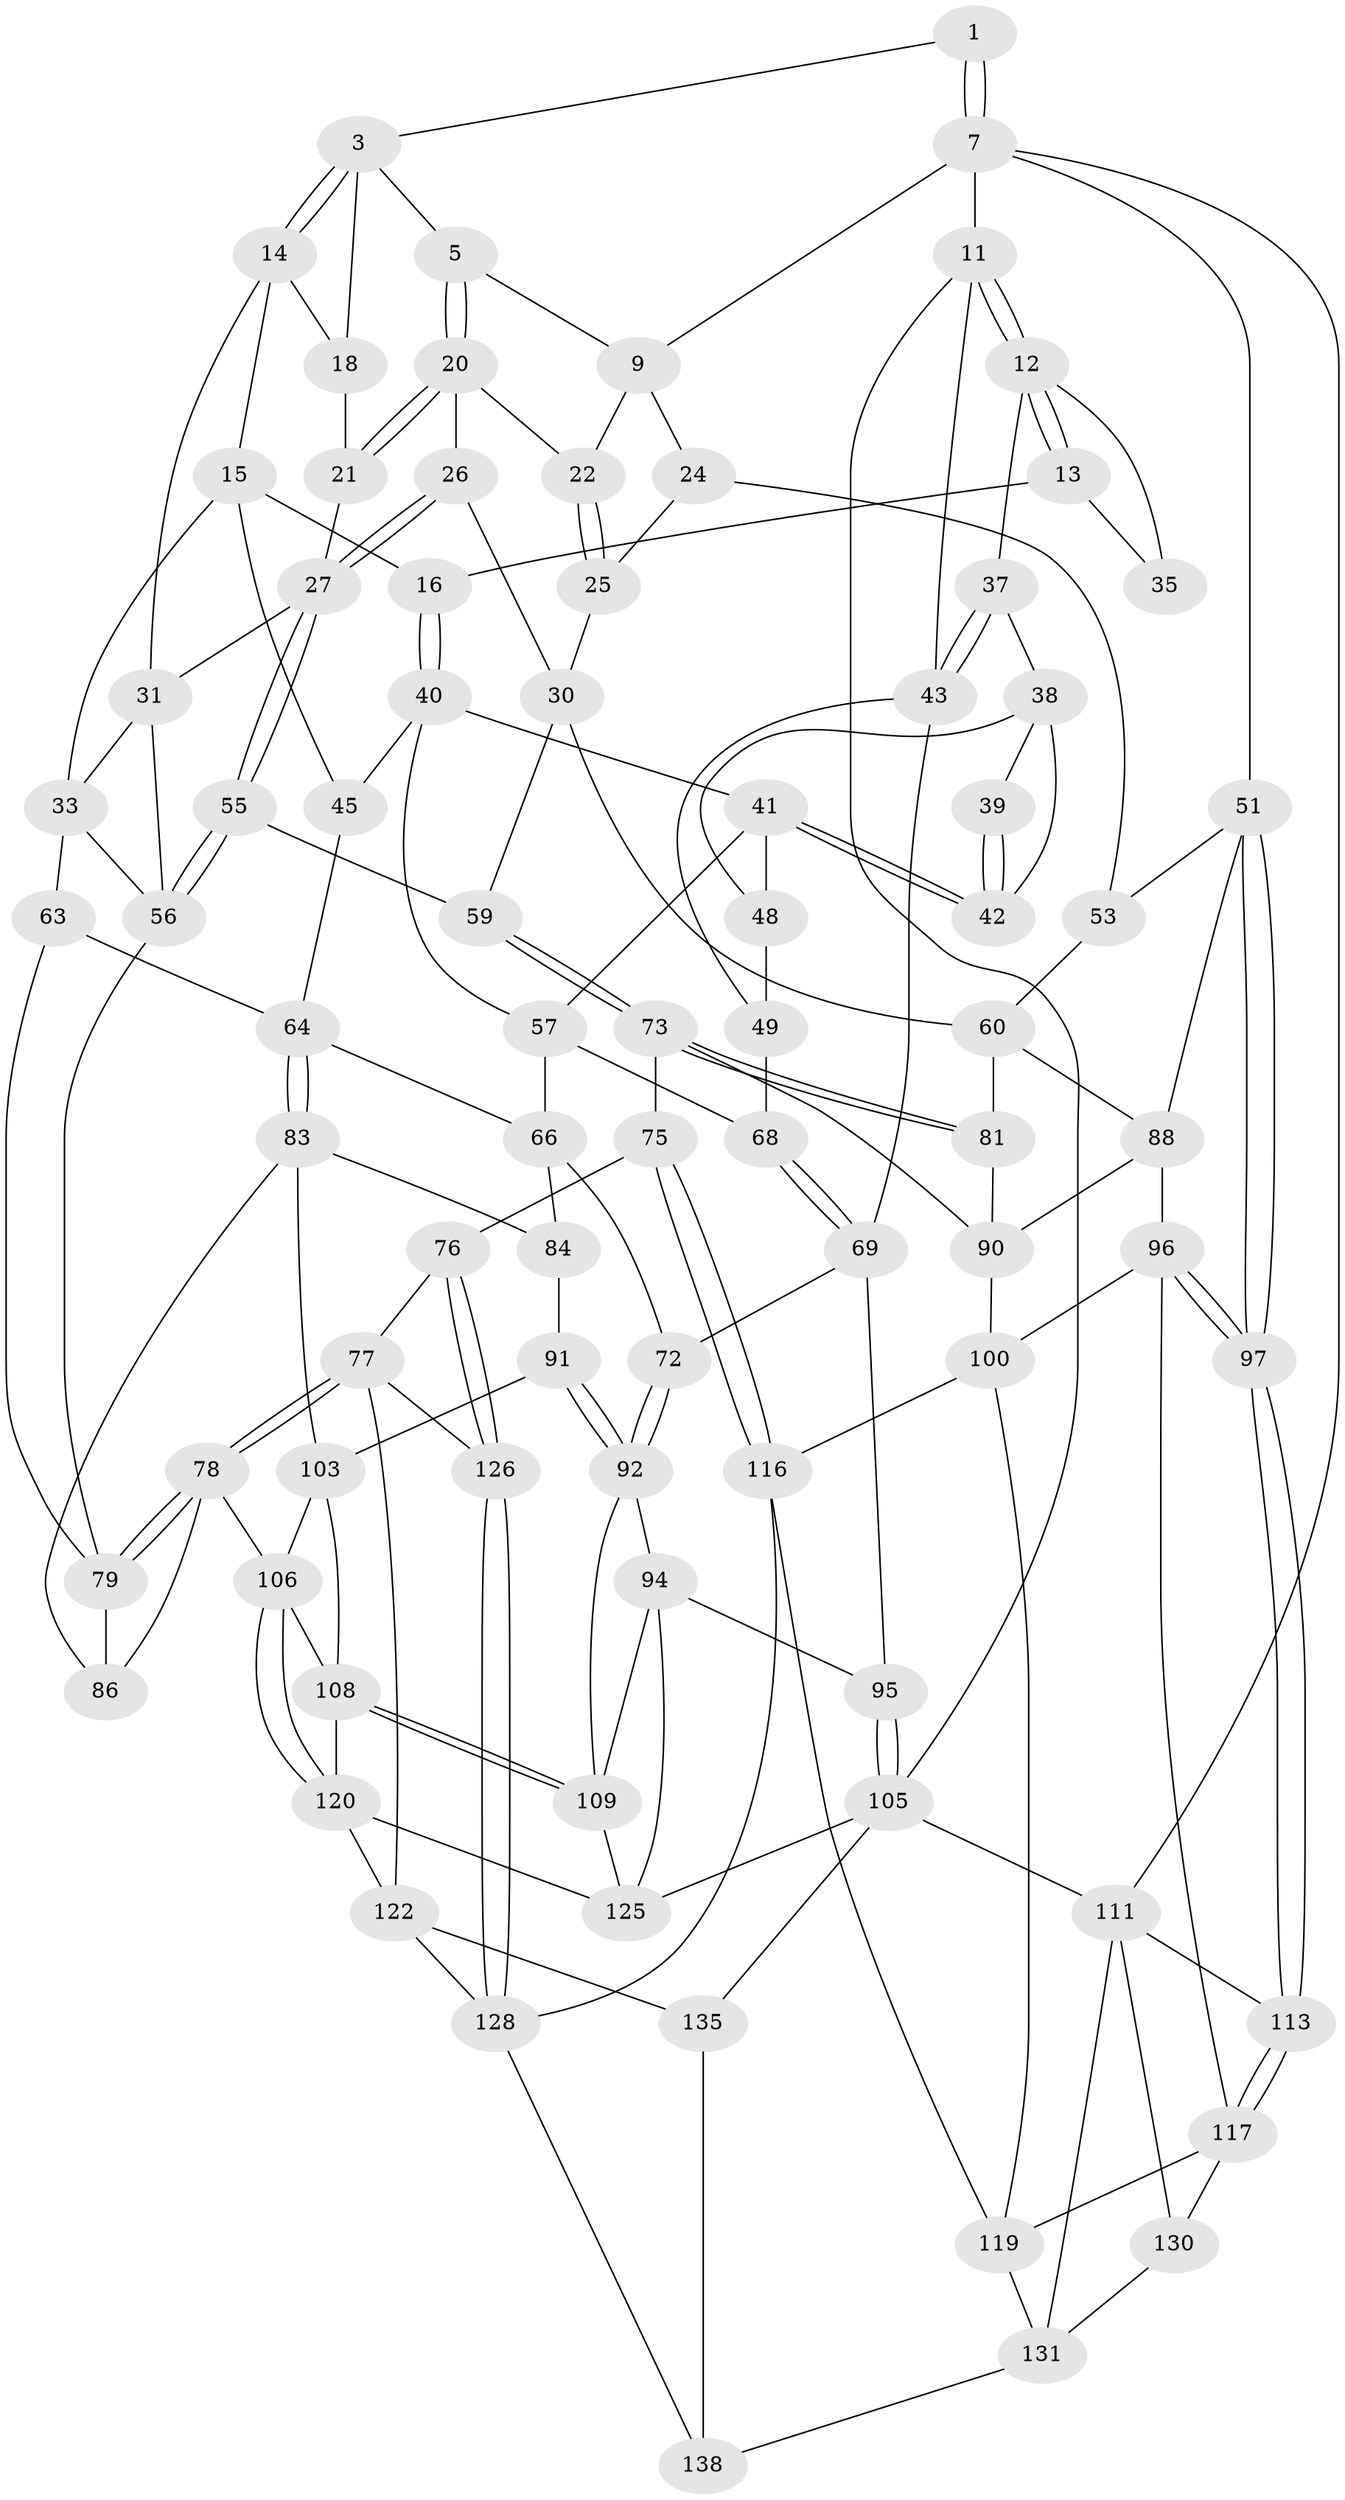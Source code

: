 // original degree distribution, {4: 0.2463768115942029, 5: 0.4855072463768116, 3: 0.021739130434782608, 6: 0.2463768115942029}
// Generated by graph-tools (version 1.1) at 2025/11/02/27/25 16:11:57]
// undirected, 84 vertices, 182 edges
graph export_dot {
graph [start="1"]
  node [color=gray90,style=filled];
  1 [pos="+0.7754869534337039+0",super="+2"];
  3 [pos="+0.4221331211230933+0.0096707562347873",super="+4"];
  5 [pos="+0.6159550071944213+0.1407896026727226",super="+6"];
  7 [pos="+1+0",super="+8"];
  9 [pos="+1+0.17570483599395842",super="+10"];
  11 [pos="+0+0"];
  12 [pos="+0+0",super="+36"];
  13 [pos="+0.34906531792710715+0",super="+17"];
  14 [pos="+0.4069895999880288+0.18427174515811937",super="+19"];
  15 [pos="+0.33127864482128755+0.23539195797297185",super="+34"];
  16 [pos="+0.2208452832918154+0.22138100270901456"];
  18 [pos="+0.5260940577411757+0.21243481837358455"];
  20 [pos="+0.6351668400269309+0.16999292282105827",super="+23"];
  21 [pos="+0.611386227495153+0.24028616079823206"];
  22 [pos="+0.7918618551382282+0.16223272719802787"];
  24 [pos="+0.9432014207534748+0.25613305619770554",super="+44"];
  25 [pos="+0.911914356619728+0.26425546304413083",super="+29"];
  26 [pos="+0.7572063431982026+0.2851860142440759"];
  27 [pos="+0.6314101438445313+0.3587636818993699",super="+28"];
  30 [pos="+0.8344038274989225+0.3430898260048673",super="+58"];
  31 [pos="+0.46567935704405794+0.2685200730682674",super="+32"];
  33 [pos="+0.3976369305150245+0.3541354854715898",super="+62"];
  35 [pos="+0.19565621727426408+0.20328496700374904"];
  37 [pos="+0.04749923871393257+0.26092200490047723"];
  38 [pos="+0.07020485573298542+0.27856930919772355",super="+47"];
  39 [pos="+0.1751033068542648+0.217765923634133"];
  40 [pos="+0.22179724982399765+0.2698414151232714",super="+46"];
  41 [pos="+0.1314967198878026+0.3357077796542534",super="+54"];
  42 [pos="+0.12046013459067259+0.3288389223192629"];
  43 [pos="+0+0.22572350793801965",super="+50"];
  45 [pos="+0.3496952528425988+0.37907076411028023"];
  48 [pos="+0.04655944863683001+0.3605101351409855"];
  49 [pos="+0+0.4064368605335665"];
  51 [pos="+1+0.4195087389144393",super="+52"];
  53 [pos="+0.9898491507778983+0.41312991931828114"];
  55 [pos="+0.6260853362754357+0.397817430277309"];
  56 [pos="+0.5799855252939469+0.43902550101150006",super="+61"];
  57 [pos="+0.17079414647097507+0.42907825992054605",super="+67"];
  59 [pos="+0.7222258085200403+0.45696344823076407"];
  60 [pos="+0.8712726848087724+0.47344268148235485",super="+80"];
  63 [pos="+0.44272893684004894+0.49065064954946214"];
  64 [pos="+0.34731109612239086+0.4640219211226587",super="+65"];
  66 [pos="+0.21181651005527988+0.47137549434589004",super="+71"];
  68 [pos="+0.12513651271006485+0.45368954553623836"];
  69 [pos="+0.08004649681558933+0.5095436722640951",super="+70"];
  72 [pos="+0.12241128888540871+0.5677796709877521"];
  73 [pos="+0.7454541378031754+0.6292989716209435",super="+74"];
  75 [pos="+0.6842675830522892+0.6978797975077623"];
  76 [pos="+0.674650533236529+0.6975302903307868"];
  77 [pos="+0.6043684341747921+0.6854599201920102",super="+121"];
  78 [pos="+0.5961001256768976+0.6806769612996494",super="+102"];
  79 [pos="+0.5809852650365088+0.5601171062671902",super="+82"];
  81 [pos="+0.849539893567684+0.5542404918061969"];
  83 [pos="+0.3420702812090661+0.5787260555027",super="+87"];
  84 [pos="+0.24975389790493174+0.5802045855927275",super="+85"];
  86 [pos="+0.4403604319466834+0.5893152770486275"];
  88 [pos="+0.9564934652021444+0.5468618195989214",super="+89"];
  90 [pos="+0.8860627633959788+0.588211478744426",super="+98"];
  91 [pos="+0.15103782886275052+0.6351482674495916",super="+101"];
  92 [pos="+0.10130681516844192+0.6499910096786821",super="+93"];
  94 [pos="+0+0.7193597010988946",super="+133"];
  95 [pos="+0+0.7049740874745141"];
  96 [pos="+0.9593331019244623+0.5859378461500255",super="+99"];
  97 [pos="+1+0.6530979628919271"];
  100 [pos="+0.926156862499241+0.6749520370139613",super="+115"];
  103 [pos="+0.3566481851835482+0.6471810851668756",super="+104"];
  105 [pos="+0+1",super="+136"];
  106 [pos="+0.4710534286898574+0.7320890167119859",super="+107"];
  108 [pos="+0.23946287426585317+0.7541121707412439",super="+114"];
  109 [pos="+0.21878716837322934+0.7801050470502748",super="+110"];
  111 [pos="+1+1",super="+112"];
  113 [pos="+1+0.7075913070477903"];
  116 [pos="+0.728998054003189+0.7501660446357024",super="+127"];
  117 [pos="+0.988354617943443+0.7078419807240229",super="+118"];
  119 [pos="+0.9057214079996511+0.8150223507648913",super="+129"];
  120 [pos="+0.4074268811727776+0.8343351321286278",super="+124"];
  122 [pos="+0.5219153408672621+0.8977591979788208",super="+123"];
  125 [pos="+0.30351719296821883+0.8474613768371563",super="+132"];
  126 [pos="+0.6290043184520832+0.8833143081507936"];
  128 [pos="+0.6786180853369177+0.9497498421006165",super="+134"];
  130 [pos="+0.9427051994326573+0.852788849687606"];
  131 [pos="+0.8379517817269344+0.9414474405856849",super="+137"];
  135 [pos="+0.33103904472453094+1"];
  138 [pos="+0.6415220595140392+1"];
  1 -- 7;
  1 -- 7;
  1 -- 3;
  3 -- 14;
  3 -- 14;
  3 -- 18;
  3 -- 5;
  5 -- 20;
  5 -- 20;
  5 -- 9;
  7 -- 11;
  7 -- 111;
  7 -- 9;
  7 -- 51;
  9 -- 24;
  9 -- 22;
  11 -- 12;
  11 -- 12;
  11 -- 43;
  11 -- 105;
  12 -- 13;
  12 -- 13;
  12 -- 35;
  12 -- 37;
  13 -- 16;
  13 -- 35;
  14 -- 15;
  14 -- 18;
  14 -- 31;
  15 -- 16;
  15 -- 33;
  15 -- 45;
  16 -- 40;
  16 -- 40;
  18 -- 21;
  20 -- 21;
  20 -- 21;
  20 -- 26;
  20 -- 22;
  21 -- 27;
  22 -- 25;
  22 -- 25;
  24 -- 25 [weight=2];
  24 -- 53;
  25 -- 30;
  26 -- 27;
  26 -- 27;
  26 -- 30;
  27 -- 55;
  27 -- 55;
  27 -- 31;
  30 -- 59;
  30 -- 60;
  31 -- 56;
  31 -- 33;
  33 -- 63;
  33 -- 56;
  37 -- 38;
  37 -- 43;
  37 -- 43;
  38 -- 39;
  38 -- 48;
  38 -- 42;
  39 -- 42;
  39 -- 42;
  40 -- 41;
  40 -- 57;
  40 -- 45;
  41 -- 42;
  41 -- 42;
  41 -- 48;
  41 -- 57;
  43 -- 49;
  43 -- 69;
  45 -- 64;
  48 -- 49;
  49 -- 68;
  51 -- 97;
  51 -- 97;
  51 -- 88;
  51 -- 53;
  53 -- 60;
  55 -- 56;
  55 -- 56;
  55 -- 59;
  56 -- 79;
  57 -- 66;
  57 -- 68;
  59 -- 73;
  59 -- 73;
  60 -- 88;
  60 -- 81;
  63 -- 64;
  63 -- 79;
  64 -- 83;
  64 -- 83;
  64 -- 66;
  66 -- 72;
  66 -- 84;
  68 -- 69;
  68 -- 69;
  69 -- 72;
  69 -- 95;
  72 -- 92;
  72 -- 92;
  73 -- 81;
  73 -- 81;
  73 -- 75;
  73 -- 90;
  75 -- 76;
  75 -- 116;
  75 -- 116;
  76 -- 77;
  76 -- 126;
  76 -- 126;
  77 -- 78;
  77 -- 78;
  77 -- 122;
  77 -- 126;
  78 -- 79;
  78 -- 79;
  78 -- 86;
  78 -- 106;
  79 -- 86;
  81 -- 90;
  83 -- 84;
  83 -- 86;
  83 -- 103;
  84 -- 91 [weight=2];
  88 -- 90;
  88 -- 96;
  90 -- 100;
  91 -- 92;
  91 -- 92;
  91 -- 103;
  92 -- 94;
  92 -- 109;
  94 -- 95;
  94 -- 125;
  94 -- 109;
  95 -- 105;
  95 -- 105;
  96 -- 97;
  96 -- 97;
  96 -- 100;
  96 -- 117;
  97 -- 113;
  97 -- 113;
  100 -- 116;
  100 -- 119;
  103 -- 106;
  103 -- 108;
  105 -- 111;
  105 -- 135;
  105 -- 125;
  106 -- 120;
  106 -- 120;
  106 -- 108;
  108 -- 109;
  108 -- 109;
  108 -- 120;
  109 -- 125;
  111 -- 113;
  111 -- 130;
  111 -- 131;
  113 -- 117;
  113 -- 117;
  116 -- 128;
  116 -- 119;
  117 -- 130;
  117 -- 119;
  119 -- 131;
  120 -- 122;
  120 -- 125;
  122 -- 128;
  122 -- 135;
  126 -- 128;
  126 -- 128;
  128 -- 138;
  130 -- 131;
  131 -- 138;
  135 -- 138;
}
